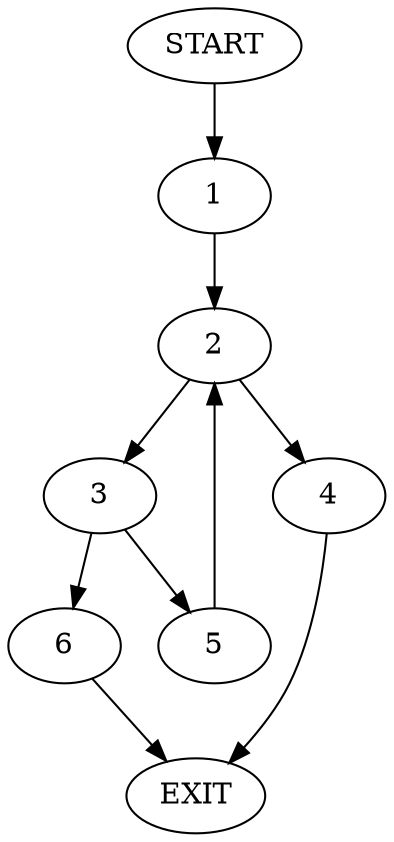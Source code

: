 digraph {
0 [label="START"]
7 [label="EXIT"]
0 -> 1
1 -> 2
2 -> 3
2 -> 4
3 -> 5
3 -> 6
4 -> 7
6 -> 7
5 -> 2
}
